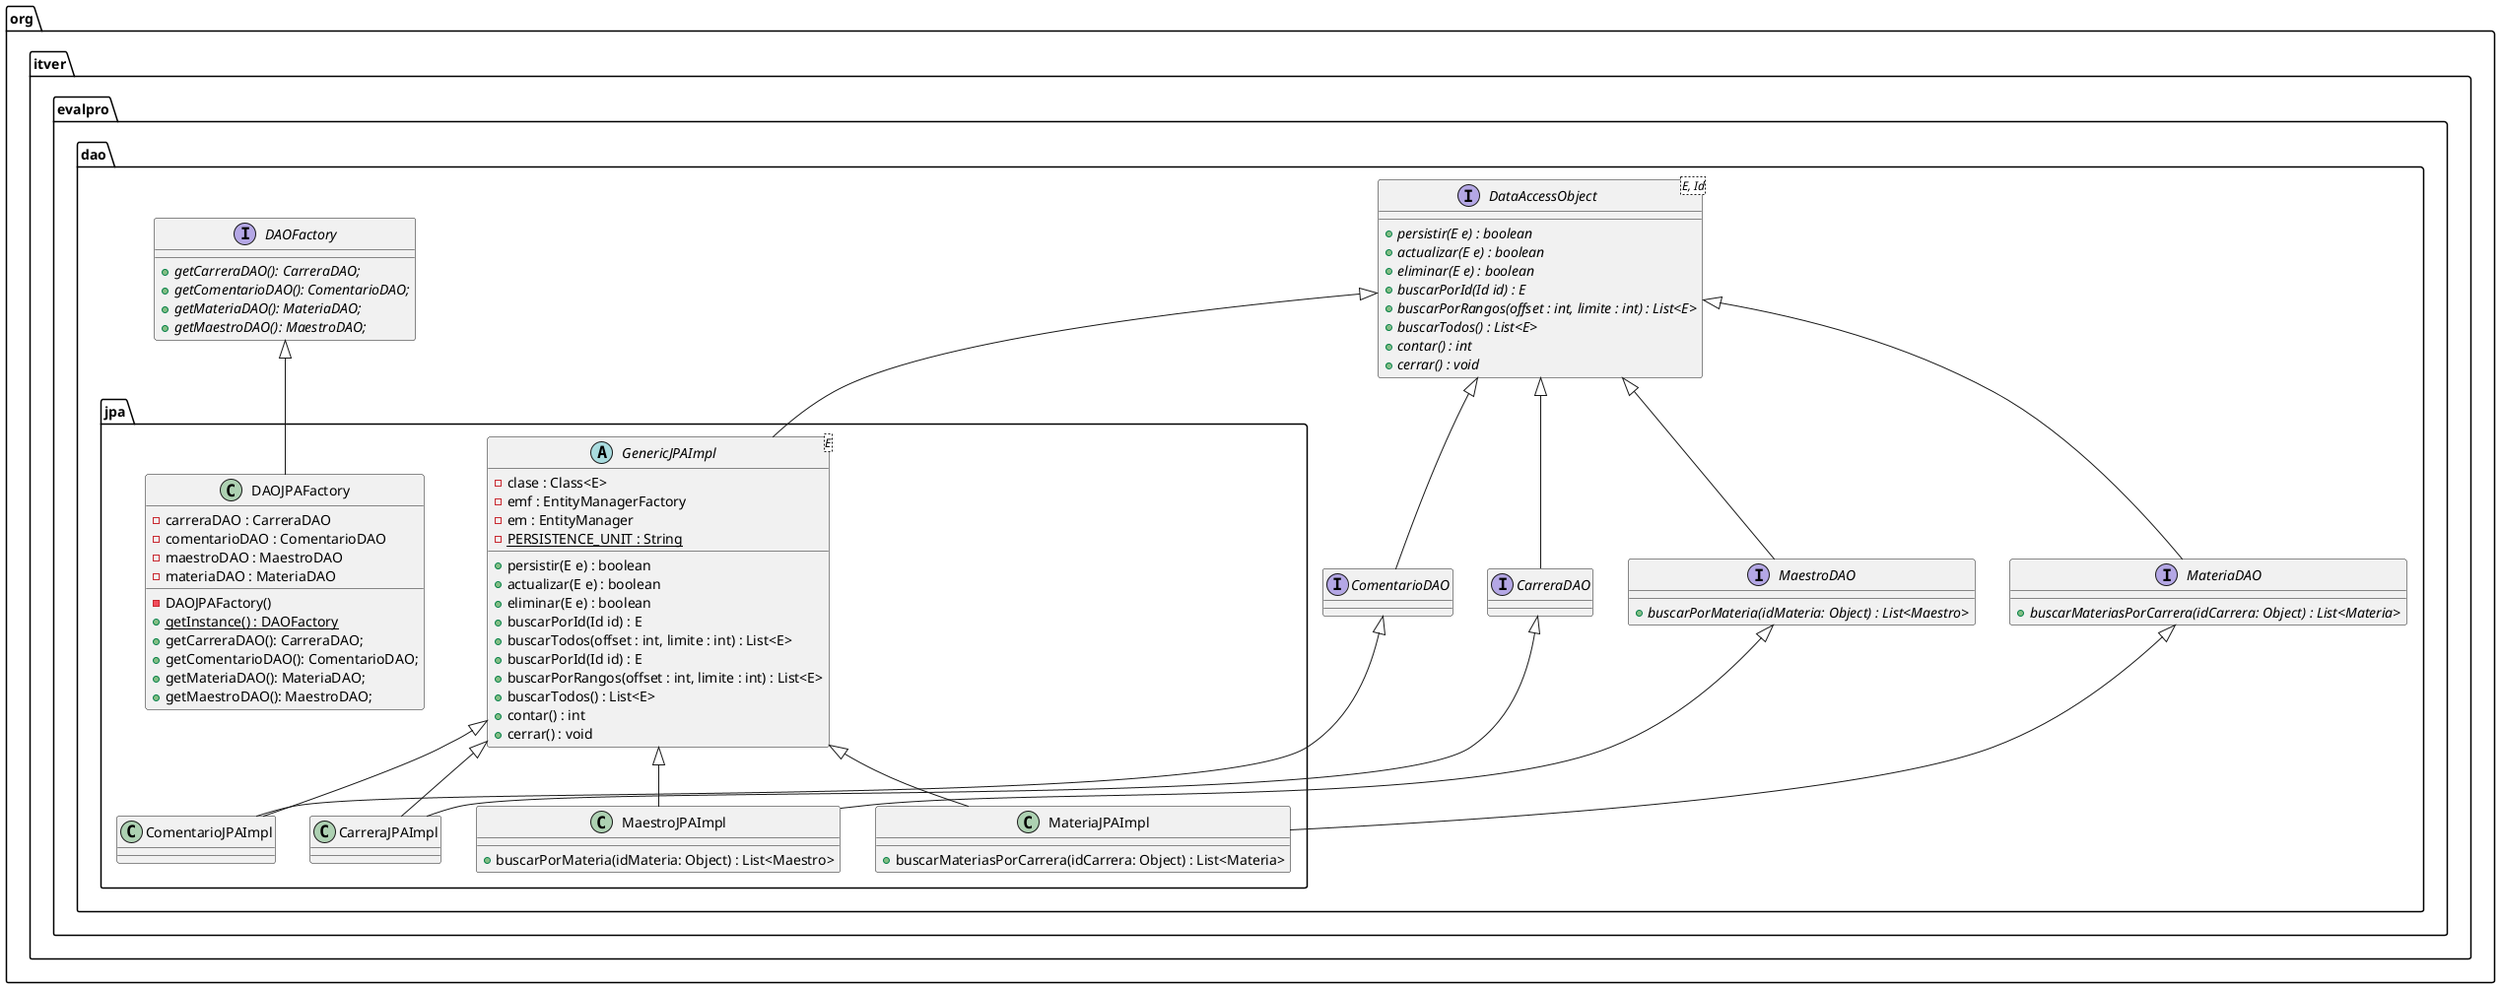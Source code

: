 @startuml
package org.itver.evalpro.dao{
    interface DataAccessObject<E, Id>{
        +{abstract}persistir(E e) : boolean
        +{abstract}actualizar(E e) : boolean
        +{abstract}eliminar(E e) : boolean
        +{abstract}buscarPorId(Id id) : E
        +{abstract}buscarPorRangos(offset : int, limite : int) : List<E>
        +{abstract}buscarTodos() : List<E>
        +{abstract}contar() : int
        +{abstract}cerrar() : void
    }
    interface ComentarioDAO
    interface CarreraDAO
    interface MaestroDAO{
        +{abstract} buscarPorMateria(idMateria: Object) : List<Maestro>
    }
    interface MateriaDAO{
        +{abstract} buscarMateriasPorCarrera(idCarrera: Object) : List<Materia>
    }

    interface DAOFactory{
        +{abstract} getCarreraDAO(): CarreraDAO;
        +{abstract} getComentarioDAO(): ComentarioDAO;
        +{abstract} getMateriaDAO(): MateriaDAO;
        +{abstract} getMaestroDAO(): MaestroDAO;
    }
    
    package jpa{
        
        class DAOJPAFactory {
            -carreraDAO : CarreraDAO
            -comentarioDAO : ComentarioDAO
            -maestroDAO : MaestroDAO
            -materiaDAO : MateriaDAO
            -DAOJPAFactory()
            +{static}getInstance() : DAOFactory
            +getCarreraDAO(): CarreraDAO;
            +getComentarioDAO(): ComentarioDAO;
            +getMateriaDAO(): MateriaDAO;
            +getMaestroDAO(): MaestroDAO;
        }
        abstract class GenericJPAImpl<E>{
            -clase : Class<E>
            -emf : EntityManagerFactory
            -em : EntityManager
            -{static}PERSISTENCE_UNIT : String
            +persistir(E e) : boolean
            +actualizar(E e) : boolean
            +eliminar(E e) : boolean
            +buscarPorId(Id id) : E
            +buscarTodos(offset : int, limite : int) : List<E>
            +buscarPorId(Id id) : E
            +buscarPorRangos(offset : int, limite : int) : List<E>
            +buscarTodos() : List<E>
            +contar() : int
            +cerrar() : void
        }
        class ComentarioJPAImpl
        class CarreraJPAImpl
        class MaestroJPAImpl{
            +buscarPorMateria(idMateria: Object) : List<Maestro>
        }
        class MateriaJPAImpl{
            +buscarMateriasPorCarrera(idCarrera: Object) : List<Materia>
        }
    }
}

DataAccessObject <|-- GenericJPAImpl
DataAccessObject <|-- ComentarioDAO
DataAccessObject <|-- CarreraDAO
DataAccessObject <|-- MaestroDAO
DataAccessObject <|-- MateriaDAO
GenericJPAImpl <|-- ComentarioJPAImpl
GenericJPAImpl <|-- CarreraJPAImpl
GenericJPAImpl <|-- MaestroJPAImpl
GenericJPAImpl <|-- MateriaJPAImpl
ComentarioDAO <|-- ComentarioJPAImpl
CarreraDAO <|-- CarreraJPAImpl
MaestroDAO <|-- MaestroJPAImpl
MateriaDAO <|-- MateriaJPAImpl
DAOFactory <|-- DAOJPAFactory
@enduml